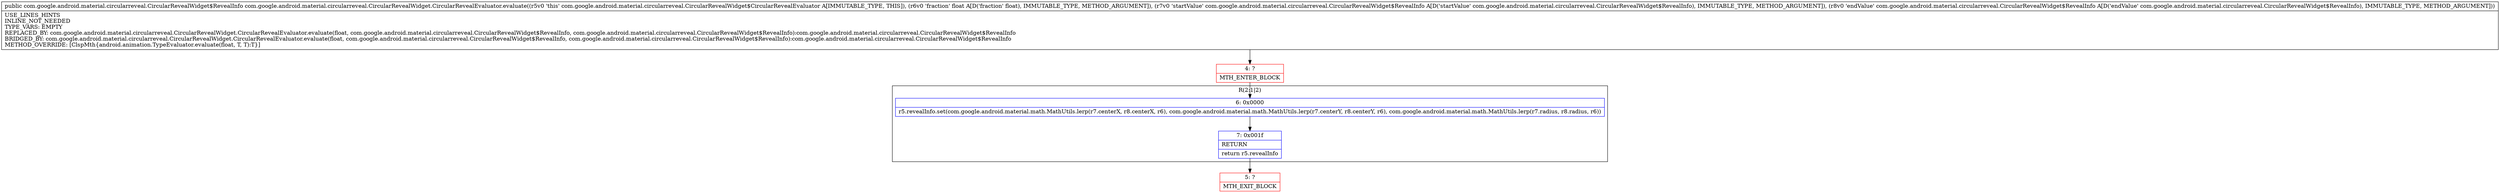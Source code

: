 digraph "CFG forcom.google.android.material.circularreveal.CircularRevealWidget.CircularRevealEvaluator.evaluate(FLcom\/google\/android\/material\/circularreveal\/CircularRevealWidget$RevealInfo;Lcom\/google\/android\/material\/circularreveal\/CircularRevealWidget$RevealInfo;)Lcom\/google\/android\/material\/circularreveal\/CircularRevealWidget$RevealInfo;" {
subgraph cluster_Region_1682118998 {
label = "R(2:1|2)";
node [shape=record,color=blue];
Node_6 [shape=record,label="{6\:\ 0x0000|r5.revealInfo.set(com.google.android.material.math.MathUtils.lerp(r7.centerX, r8.centerX, r6), com.google.android.material.math.MathUtils.lerp(r7.centerY, r8.centerY, r6), com.google.android.material.math.MathUtils.lerp(r7.radius, r8.radius, r6))\l}"];
Node_7 [shape=record,label="{7\:\ 0x001f|RETURN\l|return r5.revealInfo\l}"];
}
Node_4 [shape=record,color=red,label="{4\:\ ?|MTH_ENTER_BLOCK\l}"];
Node_5 [shape=record,color=red,label="{5\:\ ?|MTH_EXIT_BLOCK\l}"];
MethodNode[shape=record,label="{public com.google.android.material.circularreveal.CircularRevealWidget$RevealInfo com.google.android.material.circularreveal.CircularRevealWidget.CircularRevealEvaluator.evaluate((r5v0 'this' com.google.android.material.circularreveal.CircularRevealWidget$CircularRevealEvaluator A[IMMUTABLE_TYPE, THIS]), (r6v0 'fraction' float A[D('fraction' float), IMMUTABLE_TYPE, METHOD_ARGUMENT]), (r7v0 'startValue' com.google.android.material.circularreveal.CircularRevealWidget$RevealInfo A[D('startValue' com.google.android.material.circularreveal.CircularRevealWidget$RevealInfo), IMMUTABLE_TYPE, METHOD_ARGUMENT]), (r8v0 'endValue' com.google.android.material.circularreveal.CircularRevealWidget$RevealInfo A[D('endValue' com.google.android.material.circularreveal.CircularRevealWidget$RevealInfo), IMMUTABLE_TYPE, METHOD_ARGUMENT]))  | USE_LINES_HINTS\lINLINE_NOT_NEEDED\lTYPE_VARS: EMPTY\lREPLACED_BY: com.google.android.material.circularreveal.CircularRevealWidget.CircularRevealEvaluator.evaluate(float, com.google.android.material.circularreveal.CircularRevealWidget$RevealInfo, com.google.android.material.circularreveal.CircularRevealWidget$RevealInfo):com.google.android.material.circularreveal.CircularRevealWidget$RevealInfo\lBRIDGED_BY: com.google.android.material.circularreveal.CircularRevealWidget.CircularRevealEvaluator.evaluate(float, com.google.android.material.circularreveal.CircularRevealWidget$RevealInfo, com.google.android.material.circularreveal.CircularRevealWidget$RevealInfo):com.google.android.material.circularreveal.CircularRevealWidget$RevealInfo\lMETHOD_OVERRIDE: [ClspMth\{android.animation.TypeEvaluator.evaluate(float, T, T):T\}]\l}"];
MethodNode -> Node_4;Node_6 -> Node_7;
Node_7 -> Node_5;
Node_4 -> Node_6;
}

